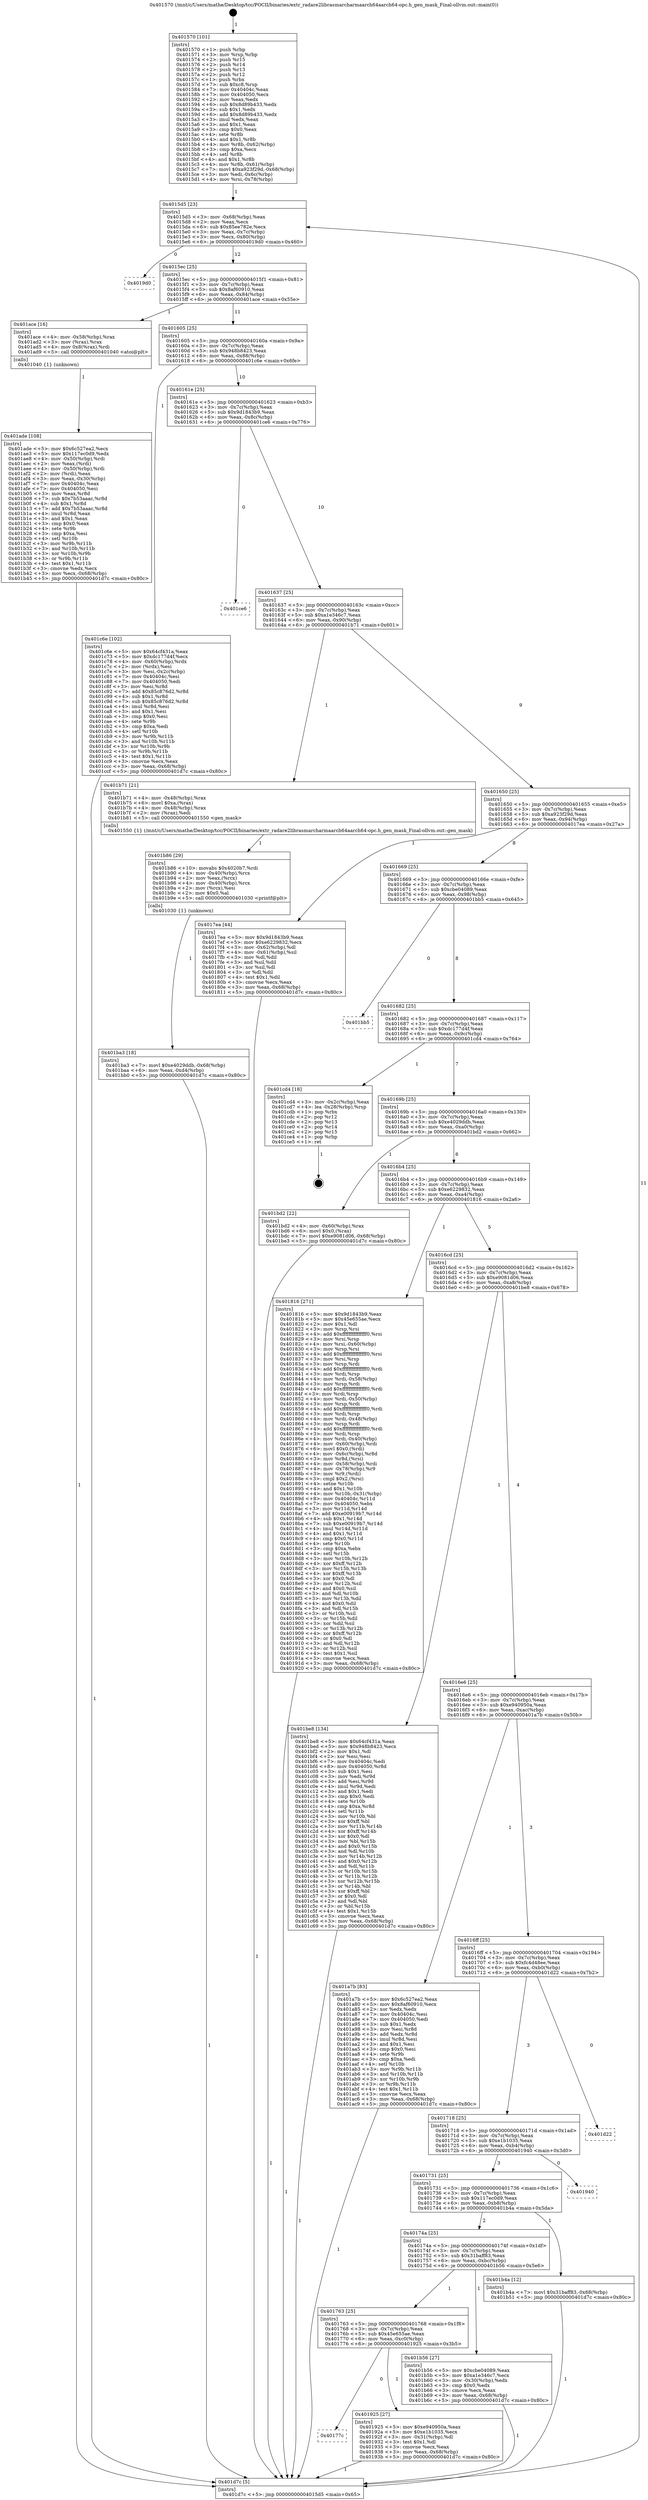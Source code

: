digraph "0x401570" {
  label = "0x401570 (/mnt/c/Users/mathe/Desktop/tcc/POCII/binaries/extr_radare2librasmarcharmaarch64aarch64-opc.h_gen_mask_Final-ollvm.out::main(0))"
  labelloc = "t"
  node[shape=record]

  Entry [label="",width=0.3,height=0.3,shape=circle,fillcolor=black,style=filled]
  "0x4015d5" [label="{
     0x4015d5 [23]\l
     | [instrs]\l
     &nbsp;&nbsp;0x4015d5 \<+3\>: mov -0x68(%rbp),%eax\l
     &nbsp;&nbsp;0x4015d8 \<+2\>: mov %eax,%ecx\l
     &nbsp;&nbsp;0x4015da \<+6\>: sub $0x85ee782e,%ecx\l
     &nbsp;&nbsp;0x4015e0 \<+3\>: mov %eax,-0x7c(%rbp)\l
     &nbsp;&nbsp;0x4015e3 \<+3\>: mov %ecx,-0x80(%rbp)\l
     &nbsp;&nbsp;0x4015e6 \<+6\>: je 00000000004019d0 \<main+0x460\>\l
  }"]
  "0x4019d0" [label="{
     0x4019d0\l
  }", style=dashed]
  "0x4015ec" [label="{
     0x4015ec [25]\l
     | [instrs]\l
     &nbsp;&nbsp;0x4015ec \<+5\>: jmp 00000000004015f1 \<main+0x81\>\l
     &nbsp;&nbsp;0x4015f1 \<+3\>: mov -0x7c(%rbp),%eax\l
     &nbsp;&nbsp;0x4015f4 \<+5\>: sub $0x8af60910,%eax\l
     &nbsp;&nbsp;0x4015f9 \<+6\>: mov %eax,-0x84(%rbp)\l
     &nbsp;&nbsp;0x4015ff \<+6\>: je 0000000000401ace \<main+0x55e\>\l
  }"]
  Exit [label="",width=0.3,height=0.3,shape=circle,fillcolor=black,style=filled,peripheries=2]
  "0x401ace" [label="{
     0x401ace [16]\l
     | [instrs]\l
     &nbsp;&nbsp;0x401ace \<+4\>: mov -0x58(%rbp),%rax\l
     &nbsp;&nbsp;0x401ad2 \<+3\>: mov (%rax),%rax\l
     &nbsp;&nbsp;0x401ad5 \<+4\>: mov 0x8(%rax),%rdi\l
     &nbsp;&nbsp;0x401ad9 \<+5\>: call 0000000000401040 \<atoi@plt\>\l
     | [calls]\l
     &nbsp;&nbsp;0x401040 \{1\} (unknown)\l
  }"]
  "0x401605" [label="{
     0x401605 [25]\l
     | [instrs]\l
     &nbsp;&nbsp;0x401605 \<+5\>: jmp 000000000040160a \<main+0x9a\>\l
     &nbsp;&nbsp;0x40160a \<+3\>: mov -0x7c(%rbp),%eax\l
     &nbsp;&nbsp;0x40160d \<+5\>: sub $0x948b8423,%eax\l
     &nbsp;&nbsp;0x401612 \<+6\>: mov %eax,-0x88(%rbp)\l
     &nbsp;&nbsp;0x401618 \<+6\>: je 0000000000401c6e \<main+0x6fe\>\l
  }"]
  "0x401ba3" [label="{
     0x401ba3 [18]\l
     | [instrs]\l
     &nbsp;&nbsp;0x401ba3 \<+7\>: movl $0xe4029ddb,-0x68(%rbp)\l
     &nbsp;&nbsp;0x401baa \<+6\>: mov %eax,-0xd4(%rbp)\l
     &nbsp;&nbsp;0x401bb0 \<+5\>: jmp 0000000000401d7c \<main+0x80c\>\l
  }"]
  "0x401c6e" [label="{
     0x401c6e [102]\l
     | [instrs]\l
     &nbsp;&nbsp;0x401c6e \<+5\>: mov $0x64cf431a,%eax\l
     &nbsp;&nbsp;0x401c73 \<+5\>: mov $0xdc177d4f,%ecx\l
     &nbsp;&nbsp;0x401c78 \<+4\>: mov -0x60(%rbp),%rdx\l
     &nbsp;&nbsp;0x401c7c \<+2\>: mov (%rdx),%esi\l
     &nbsp;&nbsp;0x401c7e \<+3\>: mov %esi,-0x2c(%rbp)\l
     &nbsp;&nbsp;0x401c81 \<+7\>: mov 0x40404c,%esi\l
     &nbsp;&nbsp;0x401c88 \<+7\>: mov 0x404050,%edi\l
     &nbsp;&nbsp;0x401c8f \<+3\>: mov %esi,%r8d\l
     &nbsp;&nbsp;0x401c92 \<+7\>: add $0x85c876d2,%r8d\l
     &nbsp;&nbsp;0x401c99 \<+4\>: sub $0x1,%r8d\l
     &nbsp;&nbsp;0x401c9d \<+7\>: sub $0x85c876d2,%r8d\l
     &nbsp;&nbsp;0x401ca4 \<+4\>: imul %r8d,%esi\l
     &nbsp;&nbsp;0x401ca8 \<+3\>: and $0x1,%esi\l
     &nbsp;&nbsp;0x401cab \<+3\>: cmp $0x0,%esi\l
     &nbsp;&nbsp;0x401cae \<+4\>: sete %r9b\l
     &nbsp;&nbsp;0x401cb2 \<+3\>: cmp $0xa,%edi\l
     &nbsp;&nbsp;0x401cb5 \<+4\>: setl %r10b\l
     &nbsp;&nbsp;0x401cb9 \<+3\>: mov %r9b,%r11b\l
     &nbsp;&nbsp;0x401cbc \<+3\>: and %r10b,%r11b\l
     &nbsp;&nbsp;0x401cbf \<+3\>: xor %r10b,%r9b\l
     &nbsp;&nbsp;0x401cc2 \<+3\>: or %r9b,%r11b\l
     &nbsp;&nbsp;0x401cc5 \<+4\>: test $0x1,%r11b\l
     &nbsp;&nbsp;0x401cc9 \<+3\>: cmovne %ecx,%eax\l
     &nbsp;&nbsp;0x401ccc \<+3\>: mov %eax,-0x68(%rbp)\l
     &nbsp;&nbsp;0x401ccf \<+5\>: jmp 0000000000401d7c \<main+0x80c\>\l
  }"]
  "0x40161e" [label="{
     0x40161e [25]\l
     | [instrs]\l
     &nbsp;&nbsp;0x40161e \<+5\>: jmp 0000000000401623 \<main+0xb3\>\l
     &nbsp;&nbsp;0x401623 \<+3\>: mov -0x7c(%rbp),%eax\l
     &nbsp;&nbsp;0x401626 \<+5\>: sub $0x9d1843b9,%eax\l
     &nbsp;&nbsp;0x40162b \<+6\>: mov %eax,-0x8c(%rbp)\l
     &nbsp;&nbsp;0x401631 \<+6\>: je 0000000000401ce6 \<main+0x776\>\l
  }"]
  "0x401b86" [label="{
     0x401b86 [29]\l
     | [instrs]\l
     &nbsp;&nbsp;0x401b86 \<+10\>: movabs $0x4020b7,%rdi\l
     &nbsp;&nbsp;0x401b90 \<+4\>: mov -0x40(%rbp),%rcx\l
     &nbsp;&nbsp;0x401b94 \<+2\>: mov %eax,(%rcx)\l
     &nbsp;&nbsp;0x401b96 \<+4\>: mov -0x40(%rbp),%rcx\l
     &nbsp;&nbsp;0x401b9a \<+2\>: mov (%rcx),%esi\l
     &nbsp;&nbsp;0x401b9c \<+2\>: mov $0x0,%al\l
     &nbsp;&nbsp;0x401b9e \<+5\>: call 0000000000401030 \<printf@plt\>\l
     | [calls]\l
     &nbsp;&nbsp;0x401030 \{1\} (unknown)\l
  }"]
  "0x401ce6" [label="{
     0x401ce6\l
  }", style=dashed]
  "0x401637" [label="{
     0x401637 [25]\l
     | [instrs]\l
     &nbsp;&nbsp;0x401637 \<+5\>: jmp 000000000040163c \<main+0xcc\>\l
     &nbsp;&nbsp;0x40163c \<+3\>: mov -0x7c(%rbp),%eax\l
     &nbsp;&nbsp;0x40163f \<+5\>: sub $0xa1e346c7,%eax\l
     &nbsp;&nbsp;0x401644 \<+6\>: mov %eax,-0x90(%rbp)\l
     &nbsp;&nbsp;0x40164a \<+6\>: je 0000000000401b71 \<main+0x601\>\l
  }"]
  "0x401ade" [label="{
     0x401ade [108]\l
     | [instrs]\l
     &nbsp;&nbsp;0x401ade \<+5\>: mov $0x6c527ea2,%ecx\l
     &nbsp;&nbsp;0x401ae3 \<+5\>: mov $0x117ec0d9,%edx\l
     &nbsp;&nbsp;0x401ae8 \<+4\>: mov -0x50(%rbp),%rdi\l
     &nbsp;&nbsp;0x401aec \<+2\>: mov %eax,(%rdi)\l
     &nbsp;&nbsp;0x401aee \<+4\>: mov -0x50(%rbp),%rdi\l
     &nbsp;&nbsp;0x401af2 \<+2\>: mov (%rdi),%eax\l
     &nbsp;&nbsp;0x401af4 \<+3\>: mov %eax,-0x30(%rbp)\l
     &nbsp;&nbsp;0x401af7 \<+7\>: mov 0x40404c,%eax\l
     &nbsp;&nbsp;0x401afe \<+7\>: mov 0x404050,%esi\l
     &nbsp;&nbsp;0x401b05 \<+3\>: mov %eax,%r8d\l
     &nbsp;&nbsp;0x401b08 \<+7\>: sub $0x7b53aaac,%r8d\l
     &nbsp;&nbsp;0x401b0f \<+4\>: sub $0x1,%r8d\l
     &nbsp;&nbsp;0x401b13 \<+7\>: add $0x7b53aaac,%r8d\l
     &nbsp;&nbsp;0x401b1a \<+4\>: imul %r8d,%eax\l
     &nbsp;&nbsp;0x401b1e \<+3\>: and $0x1,%eax\l
     &nbsp;&nbsp;0x401b21 \<+3\>: cmp $0x0,%eax\l
     &nbsp;&nbsp;0x401b24 \<+4\>: sete %r9b\l
     &nbsp;&nbsp;0x401b28 \<+3\>: cmp $0xa,%esi\l
     &nbsp;&nbsp;0x401b2b \<+4\>: setl %r10b\l
     &nbsp;&nbsp;0x401b2f \<+3\>: mov %r9b,%r11b\l
     &nbsp;&nbsp;0x401b32 \<+3\>: and %r10b,%r11b\l
     &nbsp;&nbsp;0x401b35 \<+3\>: xor %r10b,%r9b\l
     &nbsp;&nbsp;0x401b38 \<+3\>: or %r9b,%r11b\l
     &nbsp;&nbsp;0x401b3b \<+4\>: test $0x1,%r11b\l
     &nbsp;&nbsp;0x401b3f \<+3\>: cmovne %edx,%ecx\l
     &nbsp;&nbsp;0x401b42 \<+3\>: mov %ecx,-0x68(%rbp)\l
     &nbsp;&nbsp;0x401b45 \<+5\>: jmp 0000000000401d7c \<main+0x80c\>\l
  }"]
  "0x401b71" [label="{
     0x401b71 [21]\l
     | [instrs]\l
     &nbsp;&nbsp;0x401b71 \<+4\>: mov -0x48(%rbp),%rax\l
     &nbsp;&nbsp;0x401b75 \<+6\>: movl $0xa,(%rax)\l
     &nbsp;&nbsp;0x401b7b \<+4\>: mov -0x48(%rbp),%rax\l
     &nbsp;&nbsp;0x401b7f \<+2\>: mov (%rax),%edi\l
     &nbsp;&nbsp;0x401b81 \<+5\>: call 0000000000401550 \<gen_mask\>\l
     | [calls]\l
     &nbsp;&nbsp;0x401550 \{1\} (/mnt/c/Users/mathe/Desktop/tcc/POCII/binaries/extr_radare2librasmarcharmaarch64aarch64-opc.h_gen_mask_Final-ollvm.out::gen_mask)\l
  }"]
  "0x401650" [label="{
     0x401650 [25]\l
     | [instrs]\l
     &nbsp;&nbsp;0x401650 \<+5\>: jmp 0000000000401655 \<main+0xe5\>\l
     &nbsp;&nbsp;0x401655 \<+3\>: mov -0x7c(%rbp),%eax\l
     &nbsp;&nbsp;0x401658 \<+5\>: sub $0xa923f29d,%eax\l
     &nbsp;&nbsp;0x40165d \<+6\>: mov %eax,-0x94(%rbp)\l
     &nbsp;&nbsp;0x401663 \<+6\>: je 00000000004017ea \<main+0x27a\>\l
  }"]
  "0x40177c" [label="{
     0x40177c\l
  }", style=dashed]
  "0x4017ea" [label="{
     0x4017ea [44]\l
     | [instrs]\l
     &nbsp;&nbsp;0x4017ea \<+5\>: mov $0x9d1843b9,%eax\l
     &nbsp;&nbsp;0x4017ef \<+5\>: mov $0xe6229832,%ecx\l
     &nbsp;&nbsp;0x4017f4 \<+3\>: mov -0x62(%rbp),%dl\l
     &nbsp;&nbsp;0x4017f7 \<+4\>: mov -0x61(%rbp),%sil\l
     &nbsp;&nbsp;0x4017fb \<+3\>: mov %dl,%dil\l
     &nbsp;&nbsp;0x4017fe \<+3\>: and %sil,%dil\l
     &nbsp;&nbsp;0x401801 \<+3\>: xor %sil,%dl\l
     &nbsp;&nbsp;0x401804 \<+3\>: or %dl,%dil\l
     &nbsp;&nbsp;0x401807 \<+4\>: test $0x1,%dil\l
     &nbsp;&nbsp;0x40180b \<+3\>: cmovne %ecx,%eax\l
     &nbsp;&nbsp;0x40180e \<+3\>: mov %eax,-0x68(%rbp)\l
     &nbsp;&nbsp;0x401811 \<+5\>: jmp 0000000000401d7c \<main+0x80c\>\l
  }"]
  "0x401669" [label="{
     0x401669 [25]\l
     | [instrs]\l
     &nbsp;&nbsp;0x401669 \<+5\>: jmp 000000000040166e \<main+0xfe\>\l
     &nbsp;&nbsp;0x40166e \<+3\>: mov -0x7c(%rbp),%eax\l
     &nbsp;&nbsp;0x401671 \<+5\>: sub $0xcbe04089,%eax\l
     &nbsp;&nbsp;0x401676 \<+6\>: mov %eax,-0x98(%rbp)\l
     &nbsp;&nbsp;0x40167c \<+6\>: je 0000000000401bb5 \<main+0x645\>\l
  }"]
  "0x401d7c" [label="{
     0x401d7c [5]\l
     | [instrs]\l
     &nbsp;&nbsp;0x401d7c \<+5\>: jmp 00000000004015d5 \<main+0x65\>\l
  }"]
  "0x401570" [label="{
     0x401570 [101]\l
     | [instrs]\l
     &nbsp;&nbsp;0x401570 \<+1\>: push %rbp\l
     &nbsp;&nbsp;0x401571 \<+3\>: mov %rsp,%rbp\l
     &nbsp;&nbsp;0x401574 \<+2\>: push %r15\l
     &nbsp;&nbsp;0x401576 \<+2\>: push %r14\l
     &nbsp;&nbsp;0x401578 \<+2\>: push %r13\l
     &nbsp;&nbsp;0x40157a \<+2\>: push %r12\l
     &nbsp;&nbsp;0x40157c \<+1\>: push %rbx\l
     &nbsp;&nbsp;0x40157d \<+7\>: sub $0xc8,%rsp\l
     &nbsp;&nbsp;0x401584 \<+7\>: mov 0x40404c,%eax\l
     &nbsp;&nbsp;0x40158b \<+7\>: mov 0x404050,%ecx\l
     &nbsp;&nbsp;0x401592 \<+2\>: mov %eax,%edx\l
     &nbsp;&nbsp;0x401594 \<+6\>: sub $0x8d89b433,%edx\l
     &nbsp;&nbsp;0x40159a \<+3\>: sub $0x1,%edx\l
     &nbsp;&nbsp;0x40159d \<+6\>: add $0x8d89b433,%edx\l
     &nbsp;&nbsp;0x4015a3 \<+3\>: imul %edx,%eax\l
     &nbsp;&nbsp;0x4015a6 \<+3\>: and $0x1,%eax\l
     &nbsp;&nbsp;0x4015a9 \<+3\>: cmp $0x0,%eax\l
     &nbsp;&nbsp;0x4015ac \<+4\>: sete %r8b\l
     &nbsp;&nbsp;0x4015b0 \<+4\>: and $0x1,%r8b\l
     &nbsp;&nbsp;0x4015b4 \<+4\>: mov %r8b,-0x62(%rbp)\l
     &nbsp;&nbsp;0x4015b8 \<+3\>: cmp $0xa,%ecx\l
     &nbsp;&nbsp;0x4015bb \<+4\>: setl %r8b\l
     &nbsp;&nbsp;0x4015bf \<+4\>: and $0x1,%r8b\l
     &nbsp;&nbsp;0x4015c3 \<+4\>: mov %r8b,-0x61(%rbp)\l
     &nbsp;&nbsp;0x4015c7 \<+7\>: movl $0xa923f29d,-0x68(%rbp)\l
     &nbsp;&nbsp;0x4015ce \<+3\>: mov %edi,-0x6c(%rbp)\l
     &nbsp;&nbsp;0x4015d1 \<+4\>: mov %rsi,-0x78(%rbp)\l
  }"]
  "0x401925" [label="{
     0x401925 [27]\l
     | [instrs]\l
     &nbsp;&nbsp;0x401925 \<+5\>: mov $0xe940950a,%eax\l
     &nbsp;&nbsp;0x40192a \<+5\>: mov $0xe1b1035,%ecx\l
     &nbsp;&nbsp;0x40192f \<+3\>: mov -0x31(%rbp),%dl\l
     &nbsp;&nbsp;0x401932 \<+3\>: test $0x1,%dl\l
     &nbsp;&nbsp;0x401935 \<+3\>: cmovne %ecx,%eax\l
     &nbsp;&nbsp;0x401938 \<+3\>: mov %eax,-0x68(%rbp)\l
     &nbsp;&nbsp;0x40193b \<+5\>: jmp 0000000000401d7c \<main+0x80c\>\l
  }"]
  "0x401bb5" [label="{
     0x401bb5\l
  }", style=dashed]
  "0x401682" [label="{
     0x401682 [25]\l
     | [instrs]\l
     &nbsp;&nbsp;0x401682 \<+5\>: jmp 0000000000401687 \<main+0x117\>\l
     &nbsp;&nbsp;0x401687 \<+3\>: mov -0x7c(%rbp),%eax\l
     &nbsp;&nbsp;0x40168a \<+5\>: sub $0xdc177d4f,%eax\l
     &nbsp;&nbsp;0x40168f \<+6\>: mov %eax,-0x9c(%rbp)\l
     &nbsp;&nbsp;0x401695 \<+6\>: je 0000000000401cd4 \<main+0x764\>\l
  }"]
  "0x401763" [label="{
     0x401763 [25]\l
     | [instrs]\l
     &nbsp;&nbsp;0x401763 \<+5\>: jmp 0000000000401768 \<main+0x1f8\>\l
     &nbsp;&nbsp;0x401768 \<+3\>: mov -0x7c(%rbp),%eax\l
     &nbsp;&nbsp;0x40176b \<+5\>: sub $0x45e655ae,%eax\l
     &nbsp;&nbsp;0x401770 \<+6\>: mov %eax,-0xc0(%rbp)\l
     &nbsp;&nbsp;0x401776 \<+6\>: je 0000000000401925 \<main+0x3b5\>\l
  }"]
  "0x401cd4" [label="{
     0x401cd4 [18]\l
     | [instrs]\l
     &nbsp;&nbsp;0x401cd4 \<+3\>: mov -0x2c(%rbp),%eax\l
     &nbsp;&nbsp;0x401cd7 \<+4\>: lea -0x28(%rbp),%rsp\l
     &nbsp;&nbsp;0x401cdb \<+1\>: pop %rbx\l
     &nbsp;&nbsp;0x401cdc \<+2\>: pop %r12\l
     &nbsp;&nbsp;0x401cde \<+2\>: pop %r13\l
     &nbsp;&nbsp;0x401ce0 \<+2\>: pop %r14\l
     &nbsp;&nbsp;0x401ce2 \<+2\>: pop %r15\l
     &nbsp;&nbsp;0x401ce4 \<+1\>: pop %rbp\l
     &nbsp;&nbsp;0x401ce5 \<+1\>: ret\l
  }"]
  "0x40169b" [label="{
     0x40169b [25]\l
     | [instrs]\l
     &nbsp;&nbsp;0x40169b \<+5\>: jmp 00000000004016a0 \<main+0x130\>\l
     &nbsp;&nbsp;0x4016a0 \<+3\>: mov -0x7c(%rbp),%eax\l
     &nbsp;&nbsp;0x4016a3 \<+5\>: sub $0xe4029ddb,%eax\l
     &nbsp;&nbsp;0x4016a8 \<+6\>: mov %eax,-0xa0(%rbp)\l
     &nbsp;&nbsp;0x4016ae \<+6\>: je 0000000000401bd2 \<main+0x662\>\l
  }"]
  "0x401b56" [label="{
     0x401b56 [27]\l
     | [instrs]\l
     &nbsp;&nbsp;0x401b56 \<+5\>: mov $0xcbe04089,%eax\l
     &nbsp;&nbsp;0x401b5b \<+5\>: mov $0xa1e346c7,%ecx\l
     &nbsp;&nbsp;0x401b60 \<+3\>: mov -0x30(%rbp),%edx\l
     &nbsp;&nbsp;0x401b63 \<+3\>: cmp $0x0,%edx\l
     &nbsp;&nbsp;0x401b66 \<+3\>: cmove %ecx,%eax\l
     &nbsp;&nbsp;0x401b69 \<+3\>: mov %eax,-0x68(%rbp)\l
     &nbsp;&nbsp;0x401b6c \<+5\>: jmp 0000000000401d7c \<main+0x80c\>\l
  }"]
  "0x401bd2" [label="{
     0x401bd2 [22]\l
     | [instrs]\l
     &nbsp;&nbsp;0x401bd2 \<+4\>: mov -0x60(%rbp),%rax\l
     &nbsp;&nbsp;0x401bd6 \<+6\>: movl $0x0,(%rax)\l
     &nbsp;&nbsp;0x401bdc \<+7\>: movl $0xe9081d06,-0x68(%rbp)\l
     &nbsp;&nbsp;0x401be3 \<+5\>: jmp 0000000000401d7c \<main+0x80c\>\l
  }"]
  "0x4016b4" [label="{
     0x4016b4 [25]\l
     | [instrs]\l
     &nbsp;&nbsp;0x4016b4 \<+5\>: jmp 00000000004016b9 \<main+0x149\>\l
     &nbsp;&nbsp;0x4016b9 \<+3\>: mov -0x7c(%rbp),%eax\l
     &nbsp;&nbsp;0x4016bc \<+5\>: sub $0xe6229832,%eax\l
     &nbsp;&nbsp;0x4016c1 \<+6\>: mov %eax,-0xa4(%rbp)\l
     &nbsp;&nbsp;0x4016c7 \<+6\>: je 0000000000401816 \<main+0x2a6\>\l
  }"]
  "0x40174a" [label="{
     0x40174a [25]\l
     | [instrs]\l
     &nbsp;&nbsp;0x40174a \<+5\>: jmp 000000000040174f \<main+0x1df\>\l
     &nbsp;&nbsp;0x40174f \<+3\>: mov -0x7c(%rbp),%eax\l
     &nbsp;&nbsp;0x401752 \<+5\>: sub $0x31baff83,%eax\l
     &nbsp;&nbsp;0x401757 \<+6\>: mov %eax,-0xbc(%rbp)\l
     &nbsp;&nbsp;0x40175d \<+6\>: je 0000000000401b56 \<main+0x5e6\>\l
  }"]
  "0x401816" [label="{
     0x401816 [271]\l
     | [instrs]\l
     &nbsp;&nbsp;0x401816 \<+5\>: mov $0x9d1843b9,%eax\l
     &nbsp;&nbsp;0x40181b \<+5\>: mov $0x45e655ae,%ecx\l
     &nbsp;&nbsp;0x401820 \<+2\>: mov $0x1,%dl\l
     &nbsp;&nbsp;0x401822 \<+3\>: mov %rsp,%rsi\l
     &nbsp;&nbsp;0x401825 \<+4\>: add $0xfffffffffffffff0,%rsi\l
     &nbsp;&nbsp;0x401829 \<+3\>: mov %rsi,%rsp\l
     &nbsp;&nbsp;0x40182c \<+4\>: mov %rsi,-0x60(%rbp)\l
     &nbsp;&nbsp;0x401830 \<+3\>: mov %rsp,%rsi\l
     &nbsp;&nbsp;0x401833 \<+4\>: add $0xfffffffffffffff0,%rsi\l
     &nbsp;&nbsp;0x401837 \<+3\>: mov %rsi,%rsp\l
     &nbsp;&nbsp;0x40183a \<+3\>: mov %rsp,%rdi\l
     &nbsp;&nbsp;0x40183d \<+4\>: add $0xfffffffffffffff0,%rdi\l
     &nbsp;&nbsp;0x401841 \<+3\>: mov %rdi,%rsp\l
     &nbsp;&nbsp;0x401844 \<+4\>: mov %rdi,-0x58(%rbp)\l
     &nbsp;&nbsp;0x401848 \<+3\>: mov %rsp,%rdi\l
     &nbsp;&nbsp;0x40184b \<+4\>: add $0xfffffffffffffff0,%rdi\l
     &nbsp;&nbsp;0x40184f \<+3\>: mov %rdi,%rsp\l
     &nbsp;&nbsp;0x401852 \<+4\>: mov %rdi,-0x50(%rbp)\l
     &nbsp;&nbsp;0x401856 \<+3\>: mov %rsp,%rdi\l
     &nbsp;&nbsp;0x401859 \<+4\>: add $0xfffffffffffffff0,%rdi\l
     &nbsp;&nbsp;0x40185d \<+3\>: mov %rdi,%rsp\l
     &nbsp;&nbsp;0x401860 \<+4\>: mov %rdi,-0x48(%rbp)\l
     &nbsp;&nbsp;0x401864 \<+3\>: mov %rsp,%rdi\l
     &nbsp;&nbsp;0x401867 \<+4\>: add $0xfffffffffffffff0,%rdi\l
     &nbsp;&nbsp;0x40186b \<+3\>: mov %rdi,%rsp\l
     &nbsp;&nbsp;0x40186e \<+4\>: mov %rdi,-0x40(%rbp)\l
     &nbsp;&nbsp;0x401872 \<+4\>: mov -0x60(%rbp),%rdi\l
     &nbsp;&nbsp;0x401876 \<+6\>: movl $0x0,(%rdi)\l
     &nbsp;&nbsp;0x40187c \<+4\>: mov -0x6c(%rbp),%r8d\l
     &nbsp;&nbsp;0x401880 \<+3\>: mov %r8d,(%rsi)\l
     &nbsp;&nbsp;0x401883 \<+4\>: mov -0x58(%rbp),%rdi\l
     &nbsp;&nbsp;0x401887 \<+4\>: mov -0x78(%rbp),%r9\l
     &nbsp;&nbsp;0x40188b \<+3\>: mov %r9,(%rdi)\l
     &nbsp;&nbsp;0x40188e \<+3\>: cmpl $0x2,(%rsi)\l
     &nbsp;&nbsp;0x401891 \<+4\>: setne %r10b\l
     &nbsp;&nbsp;0x401895 \<+4\>: and $0x1,%r10b\l
     &nbsp;&nbsp;0x401899 \<+4\>: mov %r10b,-0x31(%rbp)\l
     &nbsp;&nbsp;0x40189d \<+8\>: mov 0x40404c,%r11d\l
     &nbsp;&nbsp;0x4018a5 \<+7\>: mov 0x404050,%ebx\l
     &nbsp;&nbsp;0x4018ac \<+3\>: mov %r11d,%r14d\l
     &nbsp;&nbsp;0x4018af \<+7\>: add $0xe00919b7,%r14d\l
     &nbsp;&nbsp;0x4018b6 \<+4\>: sub $0x1,%r14d\l
     &nbsp;&nbsp;0x4018ba \<+7\>: sub $0xe00919b7,%r14d\l
     &nbsp;&nbsp;0x4018c1 \<+4\>: imul %r14d,%r11d\l
     &nbsp;&nbsp;0x4018c5 \<+4\>: and $0x1,%r11d\l
     &nbsp;&nbsp;0x4018c9 \<+4\>: cmp $0x0,%r11d\l
     &nbsp;&nbsp;0x4018cd \<+4\>: sete %r10b\l
     &nbsp;&nbsp;0x4018d1 \<+3\>: cmp $0xa,%ebx\l
     &nbsp;&nbsp;0x4018d4 \<+4\>: setl %r15b\l
     &nbsp;&nbsp;0x4018d8 \<+3\>: mov %r10b,%r12b\l
     &nbsp;&nbsp;0x4018db \<+4\>: xor $0xff,%r12b\l
     &nbsp;&nbsp;0x4018df \<+3\>: mov %r15b,%r13b\l
     &nbsp;&nbsp;0x4018e2 \<+4\>: xor $0xff,%r13b\l
     &nbsp;&nbsp;0x4018e6 \<+3\>: xor $0x0,%dl\l
     &nbsp;&nbsp;0x4018e9 \<+3\>: mov %r12b,%sil\l
     &nbsp;&nbsp;0x4018ec \<+4\>: and $0x0,%sil\l
     &nbsp;&nbsp;0x4018f0 \<+3\>: and %dl,%r10b\l
     &nbsp;&nbsp;0x4018f3 \<+3\>: mov %r13b,%dil\l
     &nbsp;&nbsp;0x4018f6 \<+4\>: and $0x0,%dil\l
     &nbsp;&nbsp;0x4018fa \<+3\>: and %dl,%r15b\l
     &nbsp;&nbsp;0x4018fd \<+3\>: or %r10b,%sil\l
     &nbsp;&nbsp;0x401900 \<+3\>: or %r15b,%dil\l
     &nbsp;&nbsp;0x401903 \<+3\>: xor %dil,%sil\l
     &nbsp;&nbsp;0x401906 \<+3\>: or %r13b,%r12b\l
     &nbsp;&nbsp;0x401909 \<+4\>: xor $0xff,%r12b\l
     &nbsp;&nbsp;0x40190d \<+3\>: or $0x0,%dl\l
     &nbsp;&nbsp;0x401910 \<+3\>: and %dl,%r12b\l
     &nbsp;&nbsp;0x401913 \<+3\>: or %r12b,%sil\l
     &nbsp;&nbsp;0x401916 \<+4\>: test $0x1,%sil\l
     &nbsp;&nbsp;0x40191a \<+3\>: cmovne %ecx,%eax\l
     &nbsp;&nbsp;0x40191d \<+3\>: mov %eax,-0x68(%rbp)\l
     &nbsp;&nbsp;0x401920 \<+5\>: jmp 0000000000401d7c \<main+0x80c\>\l
  }"]
  "0x4016cd" [label="{
     0x4016cd [25]\l
     | [instrs]\l
     &nbsp;&nbsp;0x4016cd \<+5\>: jmp 00000000004016d2 \<main+0x162\>\l
     &nbsp;&nbsp;0x4016d2 \<+3\>: mov -0x7c(%rbp),%eax\l
     &nbsp;&nbsp;0x4016d5 \<+5\>: sub $0xe9081d06,%eax\l
     &nbsp;&nbsp;0x4016da \<+6\>: mov %eax,-0xa8(%rbp)\l
     &nbsp;&nbsp;0x4016e0 \<+6\>: je 0000000000401be8 \<main+0x678\>\l
  }"]
  "0x401b4a" [label="{
     0x401b4a [12]\l
     | [instrs]\l
     &nbsp;&nbsp;0x401b4a \<+7\>: movl $0x31baff83,-0x68(%rbp)\l
     &nbsp;&nbsp;0x401b51 \<+5\>: jmp 0000000000401d7c \<main+0x80c\>\l
  }"]
  "0x401731" [label="{
     0x401731 [25]\l
     | [instrs]\l
     &nbsp;&nbsp;0x401731 \<+5\>: jmp 0000000000401736 \<main+0x1c6\>\l
     &nbsp;&nbsp;0x401736 \<+3\>: mov -0x7c(%rbp),%eax\l
     &nbsp;&nbsp;0x401739 \<+5\>: sub $0x117ec0d9,%eax\l
     &nbsp;&nbsp;0x40173e \<+6\>: mov %eax,-0xb8(%rbp)\l
     &nbsp;&nbsp;0x401744 \<+6\>: je 0000000000401b4a \<main+0x5da\>\l
  }"]
  "0x401be8" [label="{
     0x401be8 [134]\l
     | [instrs]\l
     &nbsp;&nbsp;0x401be8 \<+5\>: mov $0x64cf431a,%eax\l
     &nbsp;&nbsp;0x401bed \<+5\>: mov $0x948b8423,%ecx\l
     &nbsp;&nbsp;0x401bf2 \<+2\>: mov $0x1,%dl\l
     &nbsp;&nbsp;0x401bf4 \<+2\>: xor %esi,%esi\l
     &nbsp;&nbsp;0x401bf6 \<+7\>: mov 0x40404c,%edi\l
     &nbsp;&nbsp;0x401bfd \<+8\>: mov 0x404050,%r8d\l
     &nbsp;&nbsp;0x401c05 \<+3\>: sub $0x1,%esi\l
     &nbsp;&nbsp;0x401c08 \<+3\>: mov %edi,%r9d\l
     &nbsp;&nbsp;0x401c0b \<+3\>: add %esi,%r9d\l
     &nbsp;&nbsp;0x401c0e \<+4\>: imul %r9d,%edi\l
     &nbsp;&nbsp;0x401c12 \<+3\>: and $0x1,%edi\l
     &nbsp;&nbsp;0x401c15 \<+3\>: cmp $0x0,%edi\l
     &nbsp;&nbsp;0x401c18 \<+4\>: sete %r10b\l
     &nbsp;&nbsp;0x401c1c \<+4\>: cmp $0xa,%r8d\l
     &nbsp;&nbsp;0x401c20 \<+4\>: setl %r11b\l
     &nbsp;&nbsp;0x401c24 \<+3\>: mov %r10b,%bl\l
     &nbsp;&nbsp;0x401c27 \<+3\>: xor $0xff,%bl\l
     &nbsp;&nbsp;0x401c2a \<+3\>: mov %r11b,%r14b\l
     &nbsp;&nbsp;0x401c2d \<+4\>: xor $0xff,%r14b\l
     &nbsp;&nbsp;0x401c31 \<+3\>: xor $0x0,%dl\l
     &nbsp;&nbsp;0x401c34 \<+3\>: mov %bl,%r15b\l
     &nbsp;&nbsp;0x401c37 \<+4\>: and $0x0,%r15b\l
     &nbsp;&nbsp;0x401c3b \<+3\>: and %dl,%r10b\l
     &nbsp;&nbsp;0x401c3e \<+3\>: mov %r14b,%r12b\l
     &nbsp;&nbsp;0x401c41 \<+4\>: and $0x0,%r12b\l
     &nbsp;&nbsp;0x401c45 \<+3\>: and %dl,%r11b\l
     &nbsp;&nbsp;0x401c48 \<+3\>: or %r10b,%r15b\l
     &nbsp;&nbsp;0x401c4b \<+3\>: or %r11b,%r12b\l
     &nbsp;&nbsp;0x401c4e \<+3\>: xor %r12b,%r15b\l
     &nbsp;&nbsp;0x401c51 \<+3\>: or %r14b,%bl\l
     &nbsp;&nbsp;0x401c54 \<+3\>: xor $0xff,%bl\l
     &nbsp;&nbsp;0x401c57 \<+3\>: or $0x0,%dl\l
     &nbsp;&nbsp;0x401c5a \<+2\>: and %dl,%bl\l
     &nbsp;&nbsp;0x401c5c \<+3\>: or %bl,%r15b\l
     &nbsp;&nbsp;0x401c5f \<+4\>: test $0x1,%r15b\l
     &nbsp;&nbsp;0x401c63 \<+3\>: cmovne %ecx,%eax\l
     &nbsp;&nbsp;0x401c66 \<+3\>: mov %eax,-0x68(%rbp)\l
     &nbsp;&nbsp;0x401c69 \<+5\>: jmp 0000000000401d7c \<main+0x80c\>\l
  }"]
  "0x4016e6" [label="{
     0x4016e6 [25]\l
     | [instrs]\l
     &nbsp;&nbsp;0x4016e6 \<+5\>: jmp 00000000004016eb \<main+0x17b\>\l
     &nbsp;&nbsp;0x4016eb \<+3\>: mov -0x7c(%rbp),%eax\l
     &nbsp;&nbsp;0x4016ee \<+5\>: sub $0xe940950a,%eax\l
     &nbsp;&nbsp;0x4016f3 \<+6\>: mov %eax,-0xac(%rbp)\l
     &nbsp;&nbsp;0x4016f9 \<+6\>: je 0000000000401a7b \<main+0x50b\>\l
  }"]
  "0x401940" [label="{
     0x401940\l
  }", style=dashed]
  "0x401a7b" [label="{
     0x401a7b [83]\l
     | [instrs]\l
     &nbsp;&nbsp;0x401a7b \<+5\>: mov $0x6c527ea2,%eax\l
     &nbsp;&nbsp;0x401a80 \<+5\>: mov $0x8af60910,%ecx\l
     &nbsp;&nbsp;0x401a85 \<+2\>: xor %edx,%edx\l
     &nbsp;&nbsp;0x401a87 \<+7\>: mov 0x40404c,%esi\l
     &nbsp;&nbsp;0x401a8e \<+7\>: mov 0x404050,%edi\l
     &nbsp;&nbsp;0x401a95 \<+3\>: sub $0x1,%edx\l
     &nbsp;&nbsp;0x401a98 \<+3\>: mov %esi,%r8d\l
     &nbsp;&nbsp;0x401a9b \<+3\>: add %edx,%r8d\l
     &nbsp;&nbsp;0x401a9e \<+4\>: imul %r8d,%esi\l
     &nbsp;&nbsp;0x401aa2 \<+3\>: and $0x1,%esi\l
     &nbsp;&nbsp;0x401aa5 \<+3\>: cmp $0x0,%esi\l
     &nbsp;&nbsp;0x401aa8 \<+4\>: sete %r9b\l
     &nbsp;&nbsp;0x401aac \<+3\>: cmp $0xa,%edi\l
     &nbsp;&nbsp;0x401aaf \<+4\>: setl %r10b\l
     &nbsp;&nbsp;0x401ab3 \<+3\>: mov %r9b,%r11b\l
     &nbsp;&nbsp;0x401ab6 \<+3\>: and %r10b,%r11b\l
     &nbsp;&nbsp;0x401ab9 \<+3\>: xor %r10b,%r9b\l
     &nbsp;&nbsp;0x401abc \<+3\>: or %r9b,%r11b\l
     &nbsp;&nbsp;0x401abf \<+4\>: test $0x1,%r11b\l
     &nbsp;&nbsp;0x401ac3 \<+3\>: cmovne %ecx,%eax\l
     &nbsp;&nbsp;0x401ac6 \<+3\>: mov %eax,-0x68(%rbp)\l
     &nbsp;&nbsp;0x401ac9 \<+5\>: jmp 0000000000401d7c \<main+0x80c\>\l
  }"]
  "0x4016ff" [label="{
     0x4016ff [25]\l
     | [instrs]\l
     &nbsp;&nbsp;0x4016ff \<+5\>: jmp 0000000000401704 \<main+0x194\>\l
     &nbsp;&nbsp;0x401704 \<+3\>: mov -0x7c(%rbp),%eax\l
     &nbsp;&nbsp;0x401707 \<+5\>: sub $0xfc4d48ee,%eax\l
     &nbsp;&nbsp;0x40170c \<+6\>: mov %eax,-0xb0(%rbp)\l
     &nbsp;&nbsp;0x401712 \<+6\>: je 0000000000401d22 \<main+0x7b2\>\l
  }"]
  "0x401718" [label="{
     0x401718 [25]\l
     | [instrs]\l
     &nbsp;&nbsp;0x401718 \<+5\>: jmp 000000000040171d \<main+0x1ad\>\l
     &nbsp;&nbsp;0x40171d \<+3\>: mov -0x7c(%rbp),%eax\l
     &nbsp;&nbsp;0x401720 \<+5\>: sub $0xe1b1035,%eax\l
     &nbsp;&nbsp;0x401725 \<+6\>: mov %eax,-0xb4(%rbp)\l
     &nbsp;&nbsp;0x40172b \<+6\>: je 0000000000401940 \<main+0x3d0\>\l
  }"]
  "0x401d22" [label="{
     0x401d22\l
  }", style=dashed]
  Entry -> "0x401570" [label=" 1"]
  "0x4015d5" -> "0x4019d0" [label=" 0"]
  "0x4015d5" -> "0x4015ec" [label=" 12"]
  "0x401cd4" -> Exit [label=" 1"]
  "0x4015ec" -> "0x401ace" [label=" 1"]
  "0x4015ec" -> "0x401605" [label=" 11"]
  "0x401c6e" -> "0x401d7c" [label=" 1"]
  "0x401605" -> "0x401c6e" [label=" 1"]
  "0x401605" -> "0x40161e" [label=" 10"]
  "0x401be8" -> "0x401d7c" [label=" 1"]
  "0x40161e" -> "0x401ce6" [label=" 0"]
  "0x40161e" -> "0x401637" [label=" 10"]
  "0x401bd2" -> "0x401d7c" [label=" 1"]
  "0x401637" -> "0x401b71" [label=" 1"]
  "0x401637" -> "0x401650" [label=" 9"]
  "0x401ba3" -> "0x401d7c" [label=" 1"]
  "0x401650" -> "0x4017ea" [label=" 1"]
  "0x401650" -> "0x401669" [label=" 8"]
  "0x4017ea" -> "0x401d7c" [label=" 1"]
  "0x401570" -> "0x4015d5" [label=" 1"]
  "0x401d7c" -> "0x4015d5" [label=" 11"]
  "0x401b86" -> "0x401ba3" [label=" 1"]
  "0x401669" -> "0x401bb5" [label=" 0"]
  "0x401669" -> "0x401682" [label=" 8"]
  "0x401b71" -> "0x401b86" [label=" 1"]
  "0x401682" -> "0x401cd4" [label=" 1"]
  "0x401682" -> "0x40169b" [label=" 7"]
  "0x401b4a" -> "0x401d7c" [label=" 1"]
  "0x40169b" -> "0x401bd2" [label=" 1"]
  "0x40169b" -> "0x4016b4" [label=" 6"]
  "0x401ade" -> "0x401d7c" [label=" 1"]
  "0x4016b4" -> "0x401816" [label=" 1"]
  "0x4016b4" -> "0x4016cd" [label=" 5"]
  "0x401a7b" -> "0x401d7c" [label=" 1"]
  "0x401816" -> "0x401d7c" [label=" 1"]
  "0x401925" -> "0x401d7c" [label=" 1"]
  "0x4016cd" -> "0x401be8" [label=" 1"]
  "0x4016cd" -> "0x4016e6" [label=" 4"]
  "0x401763" -> "0x401925" [label=" 1"]
  "0x4016e6" -> "0x401a7b" [label=" 1"]
  "0x4016e6" -> "0x4016ff" [label=" 3"]
  "0x401b56" -> "0x401d7c" [label=" 1"]
  "0x4016ff" -> "0x401d22" [label=" 0"]
  "0x4016ff" -> "0x401718" [label=" 3"]
  "0x40174a" -> "0x401763" [label=" 1"]
  "0x401718" -> "0x401940" [label=" 0"]
  "0x401718" -> "0x401731" [label=" 3"]
  "0x401763" -> "0x40177c" [label=" 0"]
  "0x401731" -> "0x401b4a" [label=" 1"]
  "0x401731" -> "0x40174a" [label=" 2"]
  "0x401ace" -> "0x401ade" [label=" 1"]
  "0x40174a" -> "0x401b56" [label=" 1"]
}

